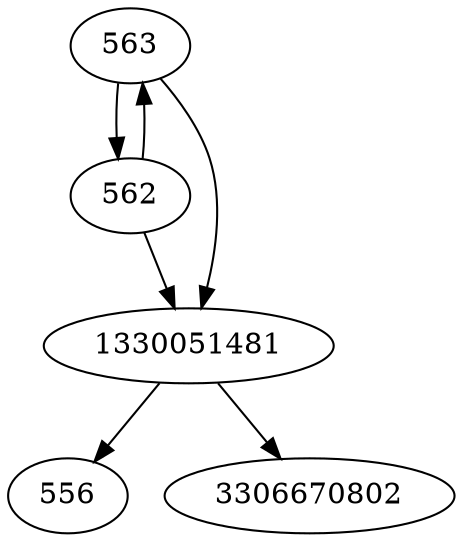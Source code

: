 strict digraph  {
556;
3306670802;
563;
562;
1330051481;
563 -> 562;
563 -> 1330051481;
562 -> 563;
562 -> 1330051481;
1330051481 -> 556;
1330051481 -> 3306670802;
}
